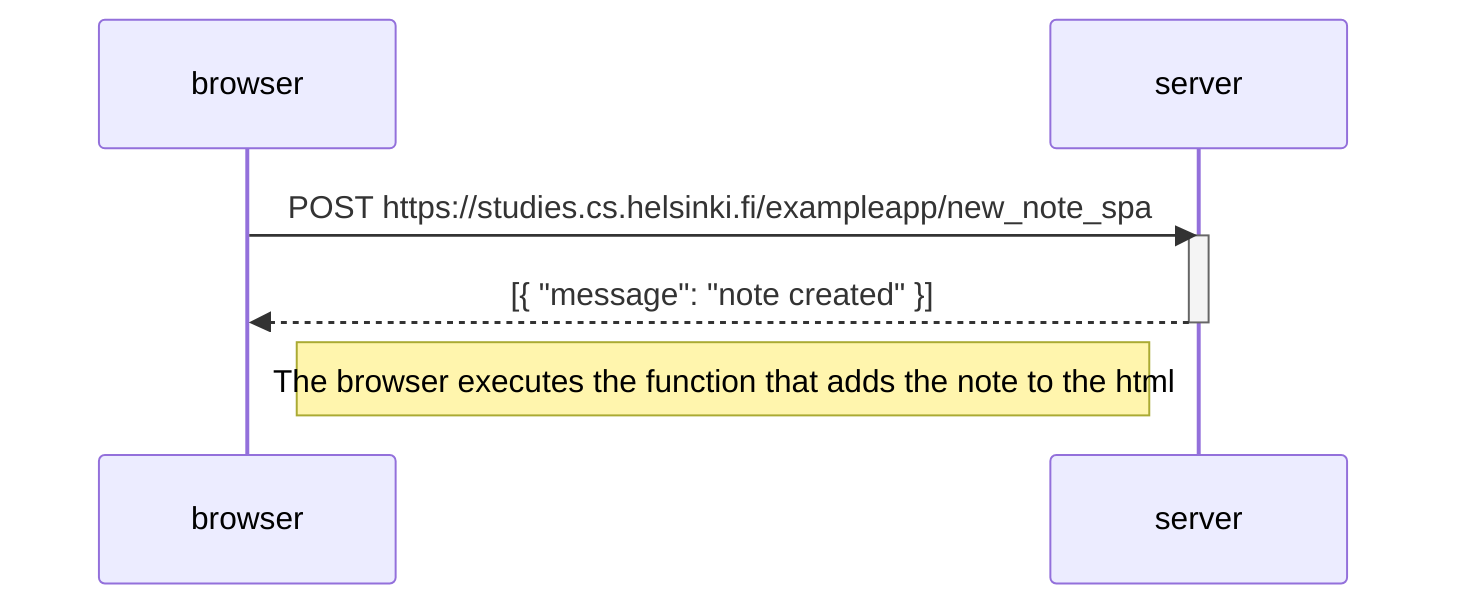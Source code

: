 sequenceDiagram
    participant browser
    participant server

    browser->>server: POST https://studies.cs.helsinki.fi/exampleapp/new_note_spa
    activate server
    server-->>browser: [{ "message": "note created" }]
    deactivate server

    Note right of browser: The browser executes the function that adds the note to the html